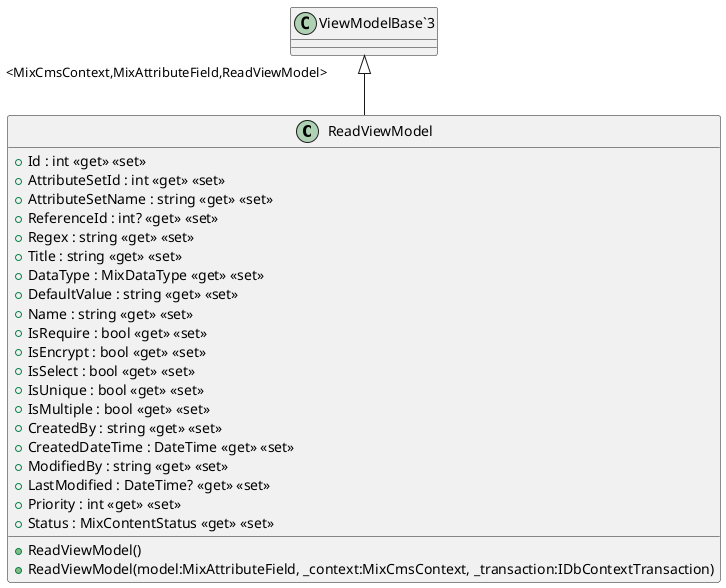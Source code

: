 @startuml
class ReadViewModel {
    + Id : int <<get>> <<set>>
    + AttributeSetId : int <<get>> <<set>>
    + AttributeSetName : string <<get>> <<set>>
    + ReferenceId : int? <<get>> <<set>>
    + Regex : string <<get>> <<set>>
    + Title : string <<get>> <<set>>
    + DataType : MixDataType <<get>> <<set>>
    + DefaultValue : string <<get>> <<set>>
    + Name : string <<get>> <<set>>
    + IsRequire : bool <<get>> <<set>>
    + IsEncrypt : bool <<get>> <<set>>
    + IsSelect : bool <<get>> <<set>>
    + IsUnique : bool <<get>> <<set>>
    + IsMultiple : bool <<get>> <<set>>
    + CreatedBy : string <<get>> <<set>>
    + CreatedDateTime : DateTime <<get>> <<set>>
    + ModifiedBy : string <<get>> <<set>>
    + LastModified : DateTime? <<get>> <<set>>
    + Priority : int <<get>> <<set>>
    + Status : MixContentStatus <<get>> <<set>>
    + ReadViewModel()
    + ReadViewModel(model:MixAttributeField, _context:MixCmsContext, _transaction:IDbContextTransaction)
}
"ViewModelBase`3" "<MixCmsContext,MixAttributeField,ReadViewModel>" <|-- ReadViewModel
@enduml
